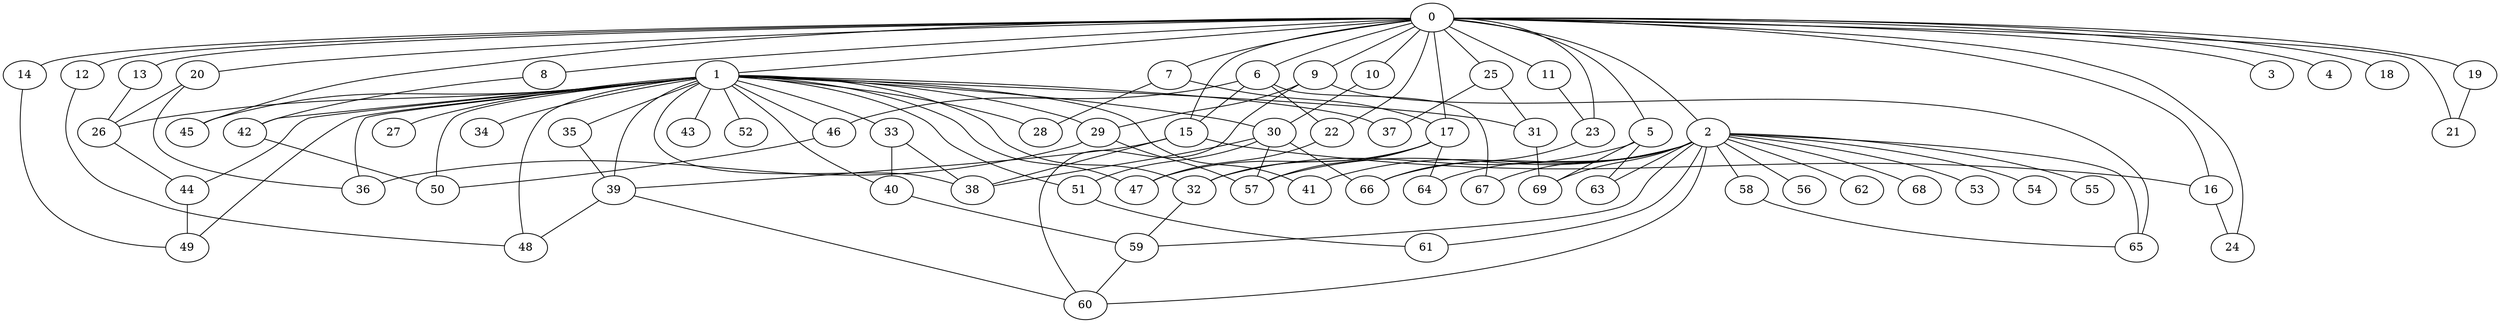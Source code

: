 
graph graphname {
    0 -- 1
0 -- 2
0 -- 3
0 -- 4
0 -- 5
0 -- 6
0 -- 7
0 -- 8
0 -- 9
0 -- 10
0 -- 11
0 -- 12
0 -- 13
0 -- 14
0 -- 15
0 -- 16
0 -- 17
0 -- 18
0 -- 19
0 -- 20
0 -- 21
0 -- 22
0 -- 23
0 -- 24
0 -- 25
0 -- 45
1 -- 26
1 -- 27
1 -- 28
1 -- 29
1 -- 30
1 -- 31
1 -- 32
1 -- 33
1 -- 34
1 -- 35
1 -- 36
1 -- 37
1 -- 38
1 -- 39
1 -- 40
1 -- 41
1 -- 42
1 -- 43
1 -- 44
1 -- 45
1 -- 46
1 -- 47
1 -- 48
1 -- 49
1 -- 50
1 -- 51
1 -- 52
2 -- 64
2 -- 66
2 -- 67
2 -- 68
2 -- 69
2 -- 65
2 -- 53
2 -- 54
2 -- 55
2 -- 56
2 -- 57
2 -- 58
2 -- 59
2 -- 60
2 -- 61
2 -- 62
2 -- 63
2 -- 41
5 -- 32
5 -- 63
5 -- 69
6 -- 15
6 -- 22
6 -- 67
6 -- 46
7 -- 28
7 -- 17
8 -- 42
9 -- 65
9 -- 60
9 -- 29
10 -- 30
11 -- 23
12 -- 48
13 -- 26
14 -- 49
15 -- 16
15 -- 39
15 -- 38
16 -- 24
17 -- 64
17 -- 32
17 -- 57
17 -- 47
19 -- 21
20 -- 26
20 -- 36
22 -- 47
23 -- 66
25 -- 31
25 -- 37
26 -- 44
29 -- 57
29 -- 36
30 -- 38
30 -- 51
30 -- 66
30 -- 57
31 -- 69
32 -- 59
33 -- 40
33 -- 38
35 -- 39
39 -- 48
39 -- 60
40 -- 59
42 -- 50
44 -- 49
46 -- 50
51 -- 61
58 -- 65
59 -- 60

}
